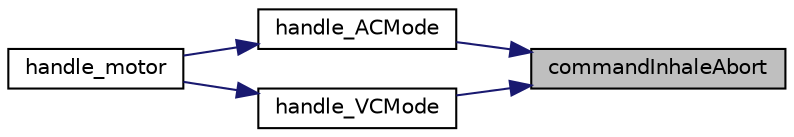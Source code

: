 digraph "commandInhaleAbort"
{
 // LATEX_PDF_SIZE
  edge [fontname="Helvetica",fontsize="10",labelfontname="Helvetica",labelfontsize="10"];
  node [fontname="Helvetica",fontsize="10",shape=record];
  rankdir="RL";
  Node1 [label="commandInhaleAbort",height=0.2,width=0.4,color="black", fillcolor="grey75", style="filled", fontcolor="black",tooltip=" "];
  Node1 -> Node2 [dir="back",color="midnightblue",fontsize="10",style="solid",fontname="Helvetica"];
  Node2 [label="handle_ACMode",height=0.2,width=0.4,color="black", fillcolor="white", style="filled",URL="$_motor_8h.html#a8dce4a6045aed5c237cfbc747bcde783",tooltip=" "];
  Node2 -> Node3 [dir="back",color="midnightblue",fontsize="10",style="solid",fontname="Helvetica"];
  Node3 [label="handle_motor",height=0.2,width=0.4,color="black", fillcolor="white", style="filled",URL="$_motor_8h.html#a204dbae80aa370f076a301082e06567a",tooltip=" "];
  Node1 -> Node4 [dir="back",color="midnightblue",fontsize="10",style="solid",fontname="Helvetica"];
  Node4 [label="handle_VCMode",height=0.2,width=0.4,color="black", fillcolor="white", style="filled",URL="$_motor_8h.html#a279dd071145dadbf40664befd948c3ab",tooltip=" "];
  Node4 -> Node3 [dir="back",color="midnightblue",fontsize="10",style="solid",fontname="Helvetica"];
}

